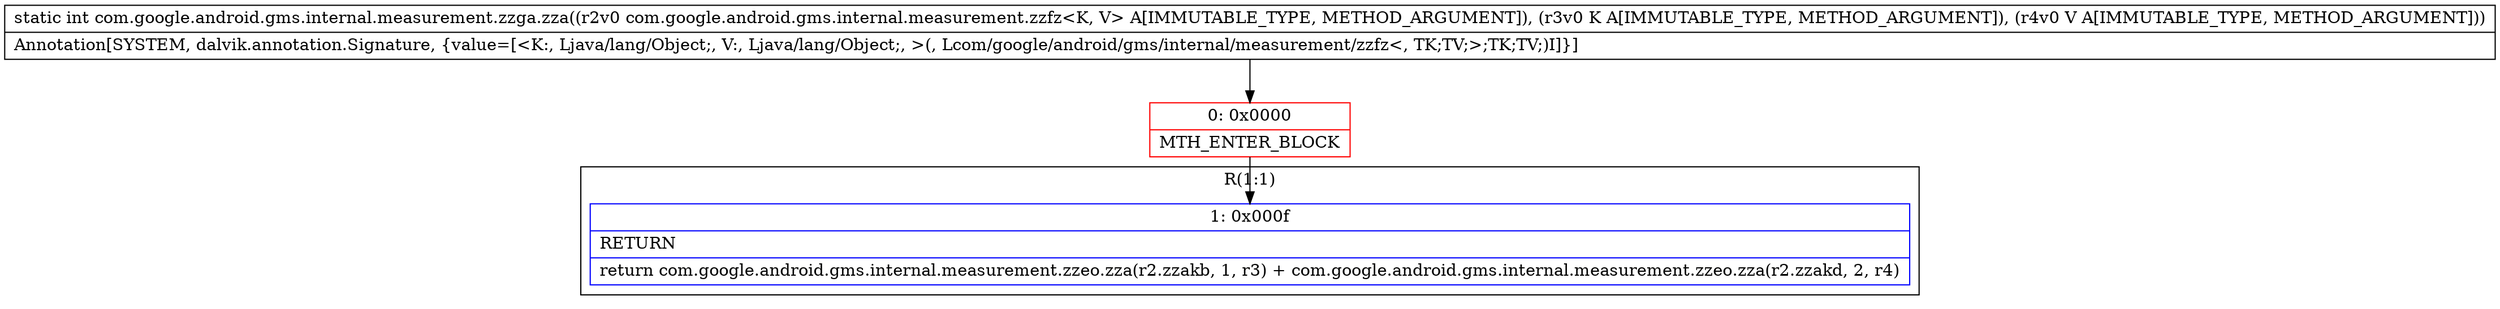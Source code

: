 digraph "CFG forcom.google.android.gms.internal.measurement.zzga.zza(Lcom\/google\/android\/gms\/internal\/measurement\/zzfz;Ljava\/lang\/Object;Ljava\/lang\/Object;)I" {
subgraph cluster_Region_1524327578 {
label = "R(1:1)";
node [shape=record,color=blue];
Node_1 [shape=record,label="{1\:\ 0x000f|RETURN\l|return com.google.android.gms.internal.measurement.zzeo.zza(r2.zzakb, 1, r3) + com.google.android.gms.internal.measurement.zzeo.zza(r2.zzakd, 2, r4)\l}"];
}
Node_0 [shape=record,color=red,label="{0\:\ 0x0000|MTH_ENTER_BLOCK\l}"];
MethodNode[shape=record,label="{static int com.google.android.gms.internal.measurement.zzga.zza((r2v0 com.google.android.gms.internal.measurement.zzfz\<K, V\> A[IMMUTABLE_TYPE, METHOD_ARGUMENT]), (r3v0 K A[IMMUTABLE_TYPE, METHOD_ARGUMENT]), (r4v0 V A[IMMUTABLE_TYPE, METHOD_ARGUMENT]))  | Annotation[SYSTEM, dalvik.annotation.Signature, \{value=[\<K:, Ljava\/lang\/Object;, V:, Ljava\/lang\/Object;, \>(, Lcom\/google\/android\/gms\/internal\/measurement\/zzfz\<, TK;TV;\>;TK;TV;)I]\}]\l}"];
MethodNode -> Node_0;
Node_0 -> Node_1;
}


